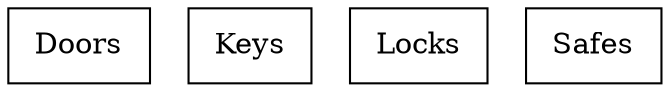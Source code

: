 digraph {
Doors [ label=" Doors " shape= box ]
Keys [ label=" Keys " shape= box ]
Locks [ label=" Locks " shape= box ]
Safes [ label=" Safes " shape= box ]

}

